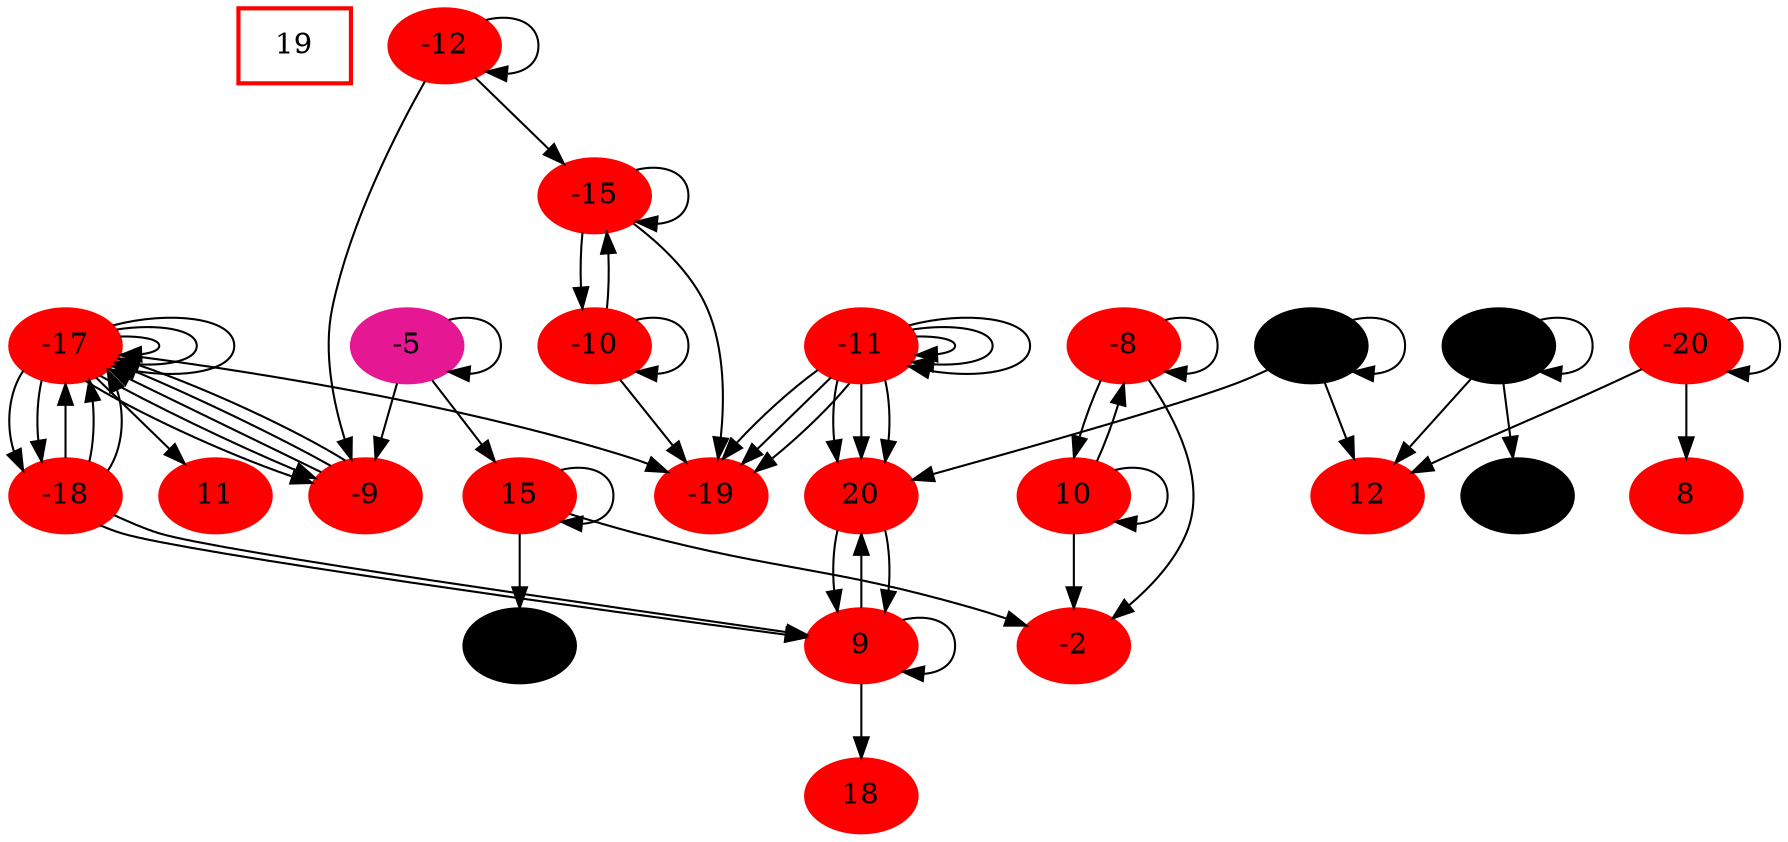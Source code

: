digraph G {
size ="20, 20";
19[shape=box,style=bold,color="1.900000 1.900000 1.900000"];
node [style=filled,color="1.900000 1.900000 1.900000"];
-11 -> -11;
node [style=filled,color="1.900000 1.900000 1.900000"];
-11 -> -19;
node [style=filled,color="1.900000 1.900000 1.900000"];
-11 -> 20;
node [style=filled,color="1.900000 1.900000 1.900000"];
-17 -> -9;
node [style=filled,color="1.900000 1.900000 1.900000"];
-17 -> -17;
node [style=filled,color="1.900000 1.900000 1.900000"];
-17 -> -18;
node [style=filled,color="1.900000 1.900000 1.900000"];
9 -> 9;
node [style=filled,color="1.900000 1.900000 1.900000"];
9 -> 18;
node [style=filled,color="1.900000 1.900000 1.900000"];
9 -> 20;
node [style=filled,color="1.900000 1.900000 1.900000"];
-17 -> 11;
node [style=filled,color="1.900000 1.900000 1.900000"];
-17 -> -17;
node [style=filled,color="1.900000 1.900000 1.900000"];
-17 -> -19;
node [style=filled,color="1.900000 1.900000 1.900000"];
-11 -> -11;
node [style=filled,color="1.900000 1.900000 1.900000"];
-11 -> -19;
node [style=filled,color="1.900000 1.900000 1.900000"];
-11 -> 20;
node [style=filled,color="0.000000 0.000000 0.000000"];
-3 -> -3;
node [style=filled,color="0.000000 0.000000 0.000000"];
-3 -> 6;
node [style=filled,color="1.900000 1.900000 1.900000"];
-3 -> 12;
node [style=filled,color="0.000000 0.000000 0.000000"];
-6 -> -6;
node [style=filled,color="1.900000 1.900000 1.900000"];
-6 -> 12;
node [style=filled,color="1.900000 1.900000 1.900000"];
-6 -> 20;
node [style=filled,color="1.900000 1.900000 1.900000"];
-11 -> -11;
node [style=filled,color="1.900000 1.900000 1.900000"];
-11 -> -19;
node [style=filled,color="1.900000 1.900000 1.900000"];
-11 -> 20;
node [style=filled,color="1.900000 1.900000 1.900000"];
-20 -> 8;
node [style=filled,color="1.900000 1.900000 1.900000"];
-20 -> 12;
node [style=filled,color="1.900000 1.900000 1.900000"];
-20 -> -20;
node [style=filled,color="1.900000 1.900000 1.900000"];
-8 -> -2;
node [style=filled,color="1.900000 1.900000 1.900000"];
-8 -> -8;
node [style=filled,color="1.900000 1.900000 1.900000"];
-8 -> 10;
node [style=filled,color="1.900000 1.900000 1.900000"];
-10 -> -10;
node [style=filled,color="1.900000 1.900000 1.900000"];
-10 -> -15;
node [style=filled,color="1.900000 1.900000 1.900000"];
-10 -> -19;
node [style=filled,color="1.900000 1.900000 1.900000"];
-12 -> -9;
node [style=filled,color="1.900000 1.900000 1.900000"];
-12 -> -12;
node [style=filled,color="1.900000 1.900000 1.900000"];
-12 -> -15;
node [style=filled,color="1.900000 1.900000 1.900000"];
15 -> -2;
node [style=filled,color="1.900000 1.900000 1.900000"];
15 -> 15;
node [style=filled,color="0.000000 0.000000 0.000000"];
15 -> 16;
node [style=filled,color="0.900000 0.900000 0.900000"];
-5 -> -5;
node [style=filled,color="1.900000 1.900000 1.900000"];
-5 -> -9;
node [style=filled,color="1.900000 1.900000 1.900000"];
-5 -> 15;
node [style=filled,color="1.900000 1.900000 1.900000"];
-15 -> -10;
node [style=filled,color="1.900000 1.900000 1.900000"];
-15 -> -15;
node [style=filled,color="1.900000 1.900000 1.900000"];
-15 -> -19;
node [style=filled,color="1.900000 1.900000 1.900000"];
10 -> -2;
node [style=filled,color="1.900000 1.900000 1.900000"];
10 -> -8;
node [style=filled,color="1.900000 1.900000 1.900000"];
10 -> 10;
node [style=filled,color="1.900000 1.900000 1.900000"];
-17 -> -9;
node [style=filled,color="1.900000 1.900000 1.900000"];
-17 -> -17;
node [style=filled,color="1.900000 1.900000 1.900000"];
-17 -> -18;
node [style=solid,color="grey"];
-9 -> -17;
-18 -> -17;
-18 -> 9;
20 -> 9;
-9 -> -17;
-18 -> -17;
-9 -> -17;
-18 -> -17;
-18 -> 9;
20 -> 9;}